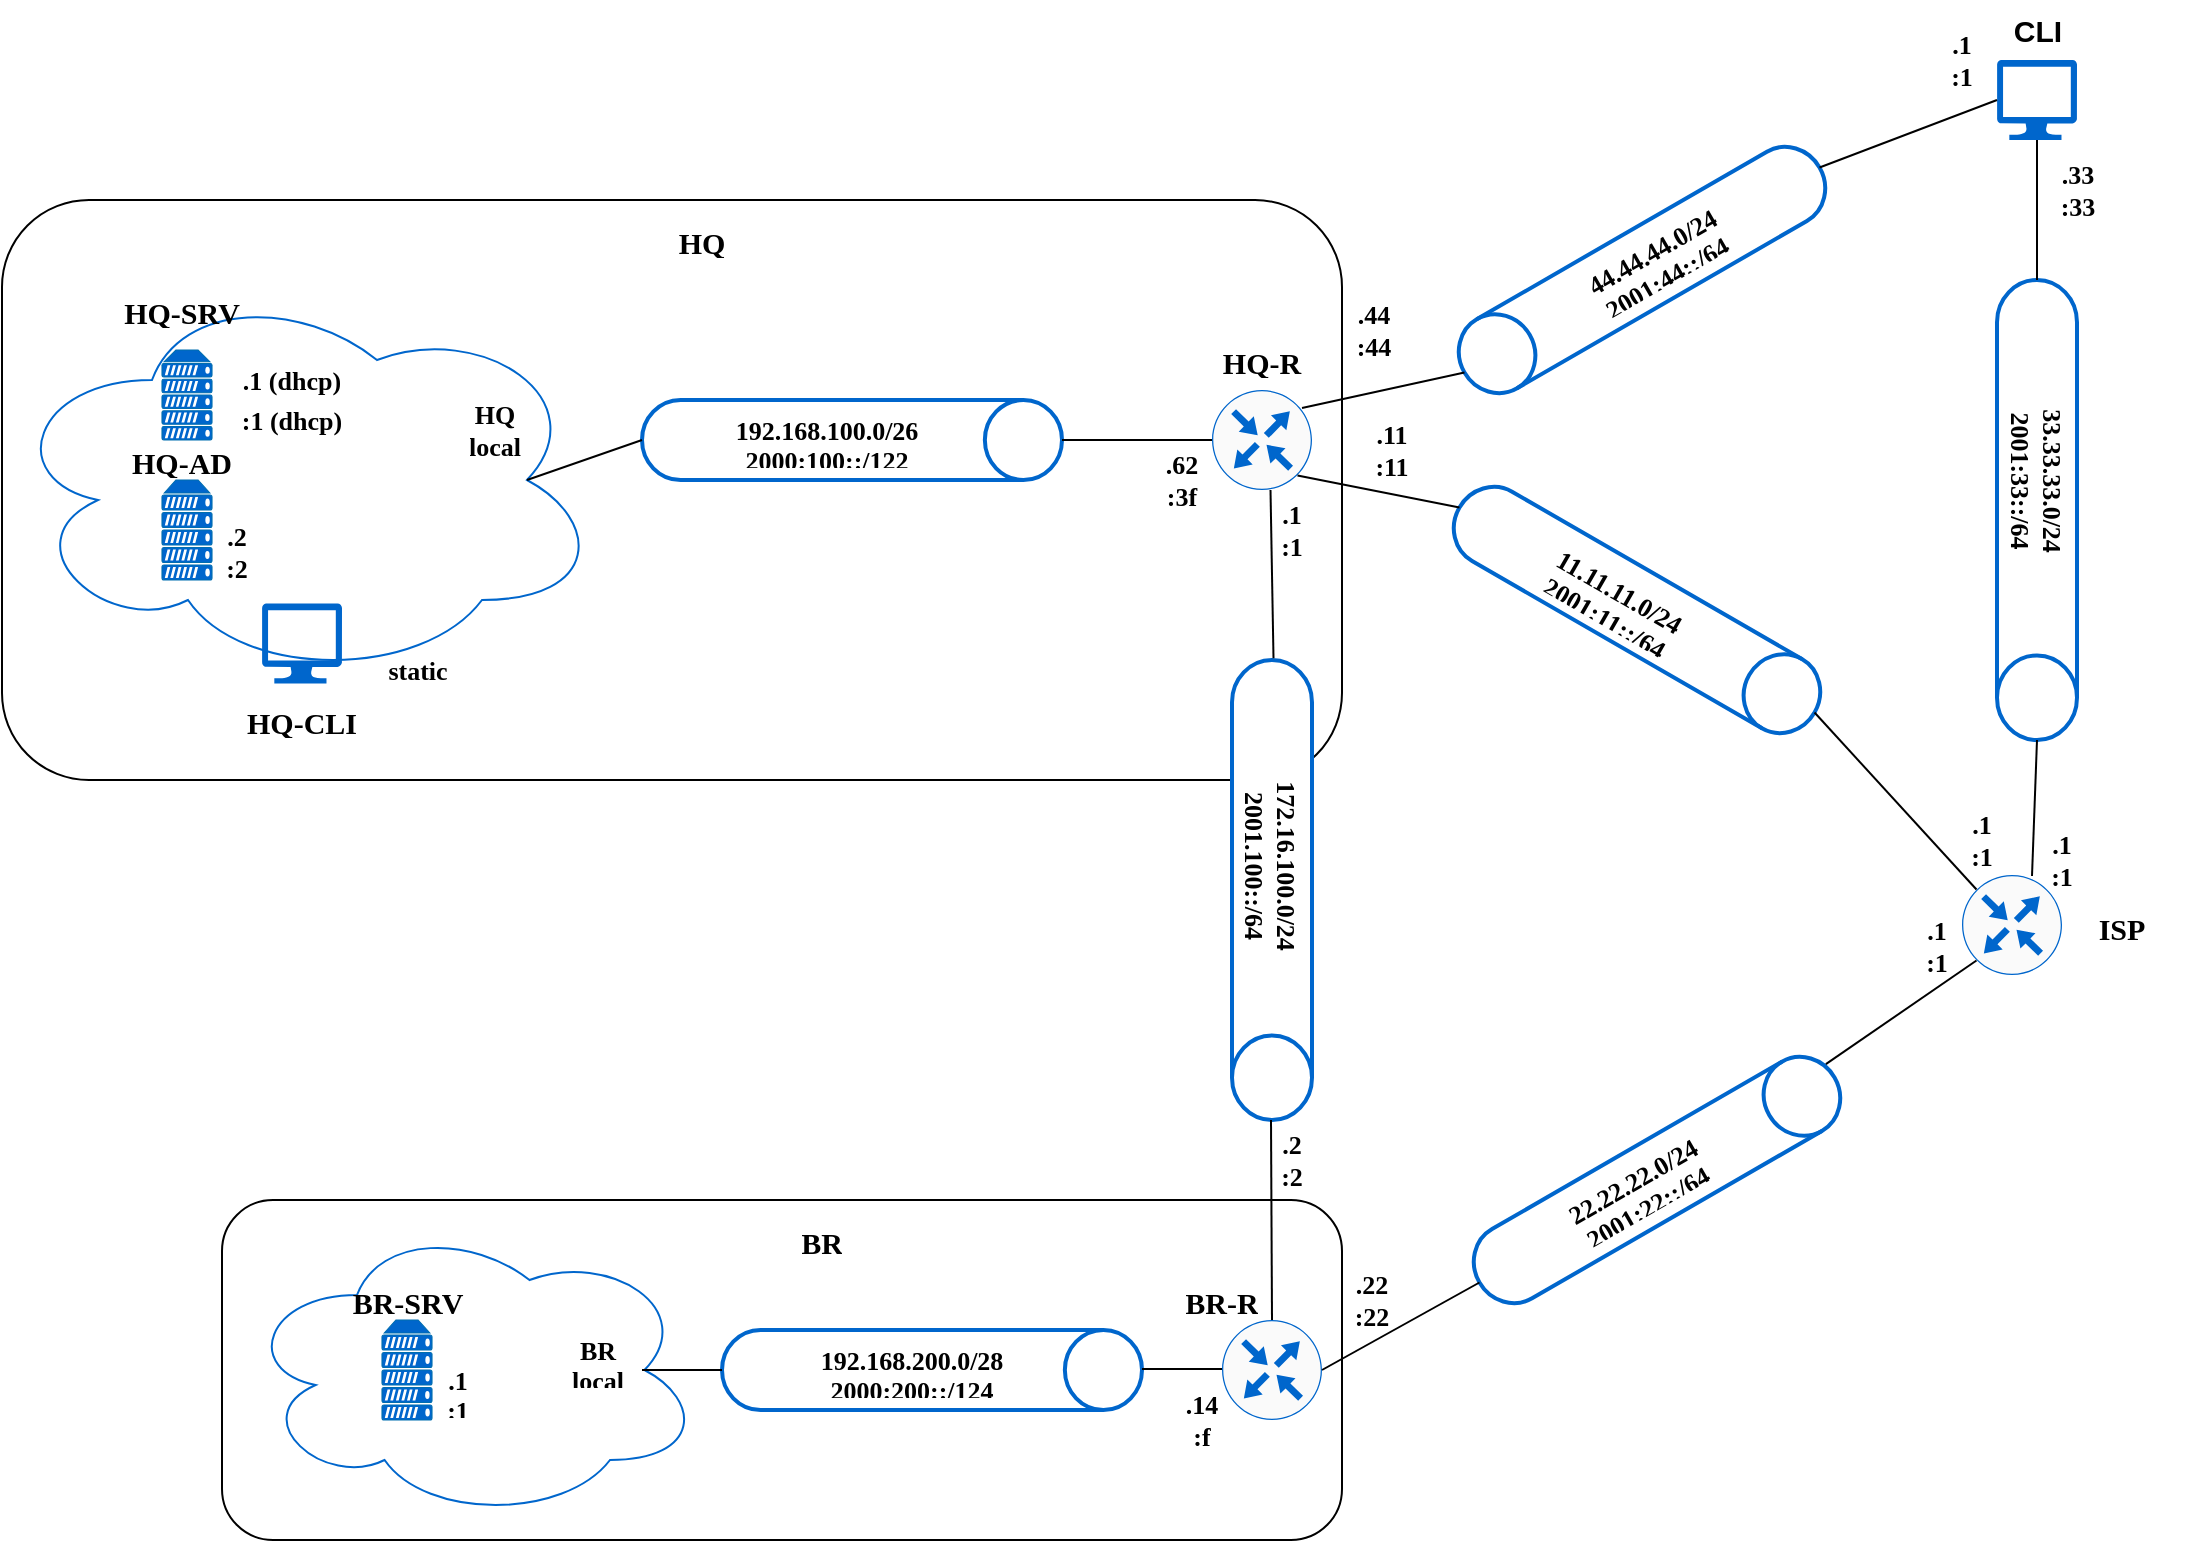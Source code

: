 <mxfile version="24.5.2" type="device">
  <diagram name="Страница — 1" id="_arMhbXneBiFdRPfEU7r">
    <mxGraphModel dx="1583" dy="881" grid="1" gridSize="10" guides="1" tooltips="1" connect="1" arrows="1" fold="1" page="1" pageScale="1" pageWidth="827" pageHeight="1169" math="0" shadow="0">
      <root>
        <mxCell id="0" />
        <mxCell id="1" parent="0" />
        <mxCell id="123gNNtidsdUKVOrfeka-16" value="" style="rounded=1;whiteSpace=wrap;html=1;fontFamily=Lucida Console;fontSize=13;fontStyle=1" parent="1" vertex="1">
          <mxGeometry x="10" y="100" width="670" height="290" as="geometry" />
        </mxCell>
        <mxCell id="123gNNtidsdUKVOrfeka-1" value="" style="strokeWidth=2;html=1;shape=mxgraph.flowchart.direct_data;whiteSpace=wrap;fontFamily=Lucida Console;fontSize=13;fontStyle=1;strokeColor=#0066CC;" parent="1" vertex="1">
          <mxGeometry x="330" y="200" width="210" height="40" as="geometry" />
        </mxCell>
        <mxCell id="123gNNtidsdUKVOrfeka-2" value="" style="ellipse;shape=cloud;whiteSpace=wrap;html=1;fontFamily=Lucida Console;fontSize=13;fontStyle=1;strokeColor=#0066CC;" parent="1" vertex="1">
          <mxGeometry x="10" y="140" width="300" height="200" as="geometry" />
        </mxCell>
        <mxCell id="123gNNtidsdUKVOrfeka-5" value="" style="verticalLabelPosition=bottom;html=1;verticalAlign=top;align=center;strokeColor=none;fillColor=#0066CC;shape=mxgraph.azure.computer;pointerEvents=1;fontFamily=Lucida Console;fontSize=13;fontStyle=1" parent="1" vertex="1">
          <mxGeometry x="140" y="301.75" width="40" height="40" as="geometry" />
        </mxCell>
        <mxCell id="123gNNtidsdUKVOrfeka-6" value="" style="endArrow=none;html=1;rounded=0;exitX=0.875;exitY=0.5;exitDx=0;exitDy=0;exitPerimeter=0;entryX=0;entryY=0.5;entryDx=0;entryDy=0;entryPerimeter=0;fontFamily=Lucida Console;fontSize=13;fontStyle=1" parent="1" source="123gNNtidsdUKVOrfeka-2" target="123gNNtidsdUKVOrfeka-1" edge="1">
          <mxGeometry width="50" height="50" relative="1" as="geometry">
            <mxPoint x="200" y="280" as="sourcePoint" />
            <mxPoint x="250" y="230" as="targetPoint" />
            <Array as="points" />
          </mxGeometry>
        </mxCell>
        <UserObject label="HQ-SRV" placeholders="1" name="Variable" id="123gNNtidsdUKVOrfeka-7">
          <mxCell style="text;html=1;strokeColor=none;fillColor=none;align=center;verticalAlign=middle;whiteSpace=wrap;overflow=hidden;fontFamily=Lucida Console;fontSize=15;fontStyle=1" parent="1" vertex="1">
            <mxGeometry x="60" y="145" width="80" height="20" as="geometry" />
          </mxCell>
        </UserObject>
        <UserObject label="HQ-AD" placeholders="1" name="Variable" id="123gNNtidsdUKVOrfeka-9">
          <mxCell style="text;html=1;strokeColor=none;fillColor=none;align=center;verticalAlign=middle;whiteSpace=wrap;overflow=hidden;fontFamily=Lucida Console;fontSize=15;fontStyle=1" parent="1" vertex="1">
            <mxGeometry x="60" y="220" width="80" height="20" as="geometry" />
          </mxCell>
        </UserObject>
        <UserObject label="HQ-CLI" placeholders="1" name="Variable" id="123gNNtidsdUKVOrfeka-10">
          <mxCell style="text;html=1;strokeColor=none;fillColor=none;align=center;verticalAlign=middle;whiteSpace=wrap;overflow=hidden;fontFamily=Lucida Console;fontSize=15;fontStyle=1" parent="1" vertex="1">
            <mxGeometry x="120" y="350" width="80" height="20" as="geometry" />
          </mxCell>
        </UserObject>
        <UserObject label=".1 (dhcp&lt;span style=&quot;background-color: initial; font-size: 13px;&quot;&gt;)&lt;/span&gt;" placeholders="1" name="Variable" id="123gNNtidsdUKVOrfeka-11">
          <mxCell style="text;html=1;strokeColor=none;fillColor=none;align=center;verticalAlign=middle;whiteSpace=wrap;overflow=hidden;fontFamily=Lucida Console;fontSize=13;fontStyle=1" parent="1" vertex="1">
            <mxGeometry x="110" y="180" width="90" height="20" as="geometry" />
          </mxCell>
        </UserObject>
        <UserObject label=":1 (dhcp&lt;span style=&quot;background-color: initial; font-size: 13px;&quot;&gt;)&lt;/span&gt;" placeholders="1" name="Variable" id="123gNNtidsdUKVOrfeka-12">
          <mxCell style="text;html=1;strokeColor=none;fillColor=none;align=center;verticalAlign=middle;whiteSpace=wrap;overflow=hidden;fontFamily=Lucida Console;fontSize=13;fontStyle=1" parent="1" vertex="1">
            <mxGeometry x="110" y="200" width="90" height="20" as="geometry" />
          </mxCell>
        </UserObject>
        <UserObject label="&lt;div style=&quot;font-size: 13px;&quot;&gt;.2&lt;/div&gt;:2" placeholders="1" name="Variable" id="123gNNtidsdUKVOrfeka-14">
          <mxCell style="text;html=1;strokeColor=none;fillColor=none;align=center;verticalAlign=middle;whiteSpace=wrap;overflow=hidden;fontFamily=Lucida Console;fontSize=13;fontStyle=1" parent="1" vertex="1">
            <mxGeometry x="100" y="250" width="55" height="51.75" as="geometry" />
          </mxCell>
        </UserObject>
        <UserObject label="HQ&lt;div style=&quot;font-size: 13px;&quot;&gt;local&lt;/div&gt;" placeholders="1" name="Variable" id="123gNNtidsdUKVOrfeka-15">
          <mxCell style="text;html=1;strokeColor=none;fillColor=none;align=center;verticalAlign=middle;whiteSpace=wrap;overflow=hidden;fontFamily=Lucida Console;fontSize=13;fontStyle=1" parent="1" vertex="1">
            <mxGeometry x="230" y="195" width="52.5" height="40" as="geometry" />
          </mxCell>
        </UserObject>
        <UserObject label="192.168.100.0/26&lt;div style=&quot;font-size: 13px;&quot;&gt;2000:100::/122&lt;/div&gt;" placeholders="1" name="Variable" id="123gNNtidsdUKVOrfeka-17">
          <mxCell style="text;html=1;strokeColor=none;fillColor=none;align=center;verticalAlign=middle;whiteSpace=wrap;overflow=hidden;fontFamily=Lucida Console;fontSize=13;fontStyle=1" parent="1" vertex="1">
            <mxGeometry x="345" y="205" width="155" height="30" as="geometry" />
          </mxCell>
        </UserObject>
        <mxCell id="123gNNtidsdUKVOrfeka-19" value="" style="sketch=0;points=[[0.5,0,0],[1,0.5,0],[0.5,1,0],[0,0.5,0],[0.145,0.145,0],[0.856,0.145,0],[0.855,0.856,0],[0.145,0.855,0]];verticalLabelPosition=bottom;html=1;verticalAlign=top;aspect=fixed;align=center;pointerEvents=1;shape=mxgraph.cisco19.rect;prIcon=router;fillColor=#FAFAFA;strokeColor=#0066CC;fontFamily=Lucida Console;fontSize=13;fontStyle=1" parent="1" vertex="1">
          <mxGeometry x="615" y="195" width="50" height="50" as="geometry" />
        </mxCell>
        <UserObject label="HQ-R" placeholders="1" name="Variable" id="123gNNtidsdUKVOrfeka-20">
          <mxCell style="text;html=1;strokeColor=none;fillColor=none;align=center;verticalAlign=middle;whiteSpace=wrap;overflow=hidden;fontFamily=Lucida Console;fontSize=15;fontStyle=1" parent="1" vertex="1">
            <mxGeometry x="600" y="170" width="80" height="20" as="geometry" />
          </mxCell>
        </UserObject>
        <UserObject label=".62&lt;div style=&quot;font-size: 13px;&quot;&gt;:3f&lt;/div&gt;" placeholders="1" name="Variable" id="123gNNtidsdUKVOrfeka-21">
          <mxCell style="text;html=1;strokeColor=none;fillColor=none;align=center;verticalAlign=middle;whiteSpace=wrap;overflow=hidden;fontFamily=Lucida Console;fontSize=13;fontStyle=1" parent="1" vertex="1">
            <mxGeometry x="560" y="220" width="80" height="40" as="geometry" />
          </mxCell>
        </UserObject>
        <mxCell id="123gNNtidsdUKVOrfeka-22" value="" style="endArrow=none;html=1;rounded=0;exitX=1;exitY=0.5;exitDx=0;exitDy=0;entryX=0;entryY=0.5;entryDx=0;entryDy=0;entryPerimeter=0;exitPerimeter=0;fontFamily=Lucida Console;fontSize=13;fontStyle=1" parent="1" source="123gNNtidsdUKVOrfeka-1" target="123gNNtidsdUKVOrfeka-19" edge="1">
          <mxGeometry width="50" height="50" relative="1" as="geometry">
            <mxPoint x="490" y="225" as="sourcePoint" />
            <mxPoint x="530" y="220" as="targetPoint" />
            <Array as="points" />
          </mxGeometry>
        </mxCell>
        <UserObject label=".1&lt;div style=&quot;font-size: 13px;&quot;&gt;:1&lt;/div&gt;" placeholders="1" name="Variable" id="123gNNtidsdUKVOrfeka-23">
          <mxCell style="text;html=1;strokeColor=none;fillColor=none;align=center;verticalAlign=middle;whiteSpace=wrap;overflow=hidden;fontFamily=Lucida Console;fontSize=13;fontStyle=1" parent="1" vertex="1">
            <mxGeometry x="620" y="245" width="70" height="40" as="geometry" />
          </mxCell>
        </UserObject>
        <mxCell id="123gNNtidsdUKVOrfeka-24" value="" style="rounded=1;whiteSpace=wrap;html=1;fontFamily=Lucida Console;fontSize=13;fontStyle=1" parent="1" vertex="1">
          <mxGeometry x="120" y="600" width="560" height="170" as="geometry" />
        </mxCell>
        <mxCell id="123gNNtidsdUKVOrfeka-25" value="" style="ellipse;shape=cloud;whiteSpace=wrap;html=1;fontFamily=Lucida Console;fontSize=13;fontStyle=1;strokeColor=#0066CC;" parent="1" vertex="1">
          <mxGeometry x="130" y="610" width="230" height="150" as="geometry" />
        </mxCell>
        <UserObject label="BR-SRV" placeholders="1" name="Variable" id="123gNNtidsdUKVOrfeka-28">
          <mxCell style="text;html=1;strokeColor=none;fillColor=none;align=center;verticalAlign=middle;whiteSpace=wrap;overflow=hidden;fontFamily=Lucida Console;fontSize=15;fontStyle=1" parent="1" vertex="1">
            <mxGeometry x="172.5" y="640" width="80" height="20" as="geometry" />
          </mxCell>
        </UserObject>
        <UserObject label="BR&lt;div style=&quot;font-size: 13px;&quot;&gt;local&lt;/div&gt;" placeholders="1" name="Variable" id="123gNNtidsdUKVOrfeka-29">
          <mxCell style="text;html=1;strokeColor=none;fillColor=none;align=center;verticalAlign=middle;whiteSpace=wrap;overflow=hidden;fontFamily=Lucida Console;fontSize=13;fontStyle=1" parent="1" vertex="1">
            <mxGeometry x="282.5" y="665" width="50" height="30" as="geometry" />
          </mxCell>
        </UserObject>
        <mxCell id="123gNNtidsdUKVOrfeka-30" value="" style="strokeWidth=2;html=1;shape=mxgraph.flowchart.direct_data;whiteSpace=wrap;fontFamily=Lucida Console;fontSize=13;fontStyle=1;strokeColor=#0066CC;" parent="1" vertex="1">
          <mxGeometry x="370" y="665" width="210" height="40" as="geometry" />
        </mxCell>
        <mxCell id="123gNNtidsdUKVOrfeka-32" value="" style="endArrow=none;html=1;rounded=0;fontFamily=Lucida Console;fontSize=13;fontStyle=1" parent="1" edge="1">
          <mxGeometry width="50" height="50" relative="1" as="geometry">
            <mxPoint x="330" y="685" as="sourcePoint" />
            <mxPoint x="370" y="685" as="targetPoint" />
            <Array as="points" />
          </mxGeometry>
        </mxCell>
        <mxCell id="123gNNtidsdUKVOrfeka-33" value="" style="endArrow=none;html=1;rounded=0;exitX=0.25;exitY=0;exitDx=0;exitDy=0;fontFamily=Lucida Console;fontSize=13;fontStyle=1" parent="1" edge="1">
          <mxGeometry width="50" height="50" relative="1" as="geometry">
            <mxPoint x="580" y="684.5" as="sourcePoint" />
            <mxPoint x="620" y="684.5" as="targetPoint" />
            <Array as="points" />
          </mxGeometry>
        </mxCell>
        <mxCell id="123gNNtidsdUKVOrfeka-34" value="" style="sketch=0;points=[[0.5,0,0],[1,0.5,0],[0.5,1,0],[0,0.5,0],[0.145,0.145,0],[0.856,0.145,0],[0.855,0.856,0],[0.145,0.855,0]];verticalLabelPosition=bottom;html=1;verticalAlign=top;aspect=fixed;align=center;pointerEvents=1;shape=mxgraph.cisco19.rect;prIcon=router;fillColor=#FAFAFA;strokeColor=#0066CC;fontFamily=Lucida Console;fontSize=13;fontStyle=1" parent="1" vertex="1">
          <mxGeometry x="620" y="660" width="50" height="50" as="geometry" />
        </mxCell>
        <UserObject label="BR&lt;span style=&quot;background-color: initial; font-size: 15px;&quot;&gt;-R&lt;/span&gt;" placeholders="1" name="Variable" id="123gNNtidsdUKVOrfeka-35">
          <mxCell style="text;html=1;strokeColor=none;fillColor=none;align=center;verticalAlign=middle;whiteSpace=wrap;overflow=hidden;fontFamily=Lucida Console;fontSize=15;fontStyle=1" parent="1" vertex="1">
            <mxGeometry x="590" y="640" width="60" height="20" as="geometry" />
          </mxCell>
        </UserObject>
        <UserObject label=".14&lt;div style=&quot;font-size: 13px;&quot;&gt;:f&lt;/div&gt;" placeholders="1" name="Variable" id="123gNNtidsdUKVOrfeka-36">
          <mxCell style="text;html=1;strokeColor=none;fillColor=none;align=center;verticalAlign=middle;whiteSpace=wrap;overflow=hidden;fontFamily=Lucida Console;fontSize=13;fontStyle=1" parent="1" vertex="1">
            <mxGeometry x="570" y="690" width="80" height="40" as="geometry" />
          </mxCell>
        </UserObject>
        <UserObject label="192.168.200.0/28&lt;div style=&quot;font-size: 13px;&quot;&gt;2000:200::/124&lt;/div&gt;" placeholders="1" name="Variable" id="123gNNtidsdUKVOrfeka-37">
          <mxCell style="text;html=1;strokeColor=none;fillColor=none;align=center;verticalAlign=middle;whiteSpace=wrap;overflow=hidden;fontFamily=Lucida Console;fontSize=13;fontStyle=1" parent="1" vertex="1">
            <mxGeometry x="390" y="670" width="150" height="30" as="geometry" />
          </mxCell>
        </UserObject>
        <mxCell id="123gNNtidsdUKVOrfeka-40" value="" style="strokeWidth=2;html=1;shape=mxgraph.flowchart.direct_data;whiteSpace=wrap;direction=south;fontFamily=Lucida Console;fontSize=13;fontStyle=1;strokeColor=#0066CC;" parent="1" vertex="1">
          <mxGeometry x="625" y="330" width="40" height="230" as="geometry" />
        </mxCell>
        <mxCell id="123gNNtidsdUKVOrfeka-41" value="" style="endArrow=none;html=1;rounded=0;exitX=0.25;exitY=0;exitDx=0;exitDy=0;entryX=0.5;entryY=0;entryDx=0;entryDy=0;entryPerimeter=0;fontFamily=Lucida Console;fontSize=13;fontStyle=1" parent="1" target="123gNNtidsdUKVOrfeka-34" edge="1">
          <mxGeometry width="50" height="50" relative="1" as="geometry">
            <mxPoint x="644.5" y="560" as="sourcePoint" />
            <mxPoint x="644.5" y="591" as="targetPoint" />
            <Array as="points" />
          </mxGeometry>
        </mxCell>
        <UserObject label="172.16.100.0/24&lt;div style=&quot;font-size: 13px;&quot;&gt;2001.100::/64&lt;/div&gt;" placeholders="1" name="Variable" id="123gNNtidsdUKVOrfeka-43">
          <mxCell style="text;html=1;strokeColor=none;fillColor=none;align=center;verticalAlign=middle;whiteSpace=wrap;overflow=hidden;rotation=90;fontFamily=Lucida Console;fontSize=13;fontStyle=1" parent="1" vertex="1">
            <mxGeometry x="553.75" y="412.5" width="182.5" height="40" as="geometry" />
          </mxCell>
        </UserObject>
        <UserObject label=".44&lt;div style=&quot;font-size: 13px;&quot;&gt;:44&lt;/div&gt;" placeholders="1" name="Variable" id="123gNNtidsdUKVOrfeka-44">
          <mxCell style="text;html=1;strokeColor=none;fillColor=none;align=center;verticalAlign=middle;whiteSpace=wrap;overflow=hidden;fontFamily=Lucida Console;fontSize=13;fontStyle=1" parent="1" vertex="1">
            <mxGeometry x="656.25" y="145" width="80" height="40" as="geometry" />
          </mxCell>
        </UserObject>
        <UserObject label=".11&lt;div style=&quot;font-size: 13px;&quot;&gt;:11&lt;/div&gt;" placeholders="1" name="Variable" id="123gNNtidsdUKVOrfeka-45">
          <mxCell style="text;html=1;strokeColor=none;fillColor=none;align=center;verticalAlign=middle;whiteSpace=wrap;overflow=hidden;fontFamily=Lucida Console;fontSize=13;fontStyle=1" parent="1" vertex="1">
            <mxGeometry x="665" y="205" width="80" height="40" as="geometry" />
          </mxCell>
        </UserObject>
        <mxCell id="123gNNtidsdUKVOrfeka-46" value="" style="strokeWidth=2;html=1;shape=mxgraph.flowchart.direct_data;whiteSpace=wrap;direction=east;rotation=-210;fontFamily=Lucida Console;fontSize=13;fontStyle=1;strokeColor=#0066CC;" parent="1" vertex="1">
          <mxGeometry x="727.5" y="115" width="205" height="40" as="geometry" />
        </mxCell>
        <mxCell id="123gNNtidsdUKVOrfeka-49" value="" style="endArrow=none;html=1;rounded=0;fontFamily=Lucida Console;fontSize=13;fontStyle=1;entryX=1;entryY=0.5;entryDx=0;entryDy=0;entryPerimeter=0;" parent="1" edge="1" target="123gNNtidsdUKVOrfeka-46">
          <mxGeometry width="50" height="50" relative="1" as="geometry">
            <mxPoint x="660" y="204" as="sourcePoint" />
            <mxPoint x="730" y="195" as="targetPoint" />
            <Array as="points" />
          </mxGeometry>
        </mxCell>
        <UserObject label="44.44.44.0/24&lt;div style=&quot;font-size: 13px;&quot;&gt;2001:44::/64&lt;/div&gt;" placeholders="1" name="Variable" id="123gNNtidsdUKVOrfeka-50">
          <mxCell style="text;html=1;strokeColor=none;fillColor=none;align=center;verticalAlign=middle;whiteSpace=wrap;overflow=hidden;rotation=-30;fontFamily=Lucida Console;fontSize=13;fontStyle=1" parent="1" vertex="1">
            <mxGeometry x="761.25" y="115" width="152.5" height="30" as="geometry" />
          </mxCell>
        </UserObject>
        <mxCell id="123gNNtidsdUKVOrfeka-52" value="" style="verticalLabelPosition=bottom;html=1;verticalAlign=top;align=center;strokeColor=none;fillColor=#0066CC;shape=mxgraph.azure.computer;pointerEvents=1;fontFamily=Lucida Console;fontSize=13;fontStyle=1" parent="1" vertex="1">
          <mxGeometry x="1007.5" y="30" width="40" height="40" as="geometry" />
        </mxCell>
        <mxCell id="123gNNtidsdUKVOrfeka-53" value="" style="endArrow=none;html=1;rounded=0;entryX=0;entryY=0.5;entryDx=0;entryDy=0;entryPerimeter=0;fontFamily=Lucida Console;fontSize=13;fontStyle=1;exitX=0;exitY=0.5;exitDx=0;exitDy=0;exitPerimeter=0;" parent="1" source="123gNNtidsdUKVOrfeka-46" target="123gNNtidsdUKVOrfeka-52" edge="1">
          <mxGeometry width="50" height="50" relative="1" as="geometry">
            <mxPoint x="930" y="130" as="sourcePoint" />
            <mxPoint x="970" y="185" as="targetPoint" />
            <Array as="points" />
          </mxGeometry>
        </mxCell>
        <UserObject label=".1&lt;div style=&quot;font-size: 13px;&quot;&gt;:1&lt;/div&gt;" placeholders="1" name="Variable" id="123gNNtidsdUKVOrfeka-54">
          <mxCell style="text;html=1;strokeColor=none;fillColor=none;align=center;verticalAlign=middle;whiteSpace=wrap;overflow=hidden;fontFamily=Lucida Console;fontSize=13;fontStyle=1" parent="1" vertex="1">
            <mxGeometry x="950" y="10" width="80" height="40" as="geometry" />
          </mxCell>
        </UserObject>
        <UserObject label="CLI" placeholders="1" name="Variable" id="123gNNtidsdUKVOrfeka-55">
          <mxCell style="text;html=1;strokeColor=none;fillColor=none;align=center;verticalAlign=middle;whiteSpace=wrap;overflow=hidden;fontStyle=1;fontSize=15;" parent="1" vertex="1">
            <mxGeometry x="987.5" width="80" height="30" as="geometry" />
          </mxCell>
        </UserObject>
        <UserObject label=".33&lt;div style=&quot;font-size: 13px;&quot;&gt;:33&lt;/div&gt;" placeholders="1" name="Variable" id="123gNNtidsdUKVOrfeka-56">
          <mxCell style="text;html=1;strokeColor=none;fillColor=none;align=center;verticalAlign=middle;whiteSpace=wrap;overflow=hidden;fontFamily=Lucida Console;fontSize=13;fontStyle=1" parent="1" vertex="1">
            <mxGeometry x="1007.5" y="75" width="80" height="40" as="geometry" />
          </mxCell>
        </UserObject>
        <mxCell id="123gNNtidsdUKVOrfeka-57" value="" style="strokeWidth=2;html=1;shape=mxgraph.flowchart.direct_data;whiteSpace=wrap;direction=south;fontFamily=Lucida Console;fontSize=13;fontStyle=1;strokeColor=#0066CC;" parent="1" vertex="1">
          <mxGeometry x="1007.5" y="140" width="40" height="230" as="geometry" />
        </mxCell>
        <mxCell id="123gNNtidsdUKVOrfeka-59" value="" style="sketch=0;points=[[0.5,0,0],[1,0.5,0],[0.5,1,0],[0,0.5,0],[0.145,0.145,0],[0.856,0.145,0],[0.855,0.856,0],[0.145,0.855,0]];verticalLabelPosition=bottom;html=1;verticalAlign=top;aspect=fixed;align=center;pointerEvents=1;shape=mxgraph.cisco19.rect;prIcon=router;fillColor=#FAFAFA;strokeColor=#0066CC;fontFamily=Lucida Console;fontSize=13;fontStyle=1" parent="1" vertex="1">
          <mxGeometry x="990" y="437.5" width="50" height="50" as="geometry" />
        </mxCell>
        <UserObject label="&lt;font style=&quot;font-size: 15px;&quot;&gt;ISP&lt;/font&gt;" placeholders="1" name="Variable" id="123gNNtidsdUKVOrfeka-60">
          <mxCell style="text;html=1;strokeColor=none;fillColor=none;align=center;verticalAlign=middle;whiteSpace=wrap;overflow=hidden;fontFamily=Lucida Console;fontSize=13;fontStyle=1" parent="1" vertex="1">
            <mxGeometry x="1030" y="452.5" width="80" height="20" as="geometry" />
          </mxCell>
        </UserObject>
        <UserObject label="33.33.33.0/24&lt;div style=&quot;font-size: 13px;&quot;&gt;2001:33::/64&lt;/div&gt;" placeholders="1" name="Variable" id="123gNNtidsdUKVOrfeka-61">
          <mxCell style="text;html=1;strokeColor=none;fillColor=none;align=center;verticalAlign=middle;whiteSpace=wrap;overflow=hidden;rotation=90;fontFamily=Lucida Console;fontSize=13;fontStyle=1" parent="1" vertex="1">
            <mxGeometry x="932.5" y="215" width="190" height="50" as="geometry" />
          </mxCell>
        </UserObject>
        <mxCell id="123gNNtidsdUKVOrfeka-62" value="" style="endArrow=none;html=1;rounded=0;entryX=0.7;entryY=0.01;entryDx=0;entryDy=0;entryPerimeter=0;exitX=1;exitY=0.5;exitDx=0;exitDy=0;exitPerimeter=0;fontFamily=Lucida Console;fontSize=13;fontStyle=1" parent="1" source="123gNNtidsdUKVOrfeka-57" target="123gNNtidsdUKVOrfeka-59" edge="1">
          <mxGeometry width="50" height="50" relative="1" as="geometry">
            <mxPoint x="1025" y="380" as="sourcePoint" />
            <mxPoint x="1010" y="428" as="targetPoint" />
            <Array as="points" />
          </mxGeometry>
        </mxCell>
        <UserObject label=".1&lt;div style=&quot;font-size: 13px;&quot;&gt;:1&lt;/div&gt;" placeholders="1" name="Variable" id="123gNNtidsdUKVOrfeka-63">
          <mxCell style="text;html=1;strokeColor=none;fillColor=none;align=center;verticalAlign=middle;whiteSpace=wrap;overflow=hidden;fontFamily=Lucida Console;fontSize=13;fontStyle=1" parent="1" vertex="1">
            <mxGeometry x="1000" y="410" width="80" height="40" as="geometry" />
          </mxCell>
        </UserObject>
        <UserObject label=".1&lt;div style=&quot;font-size: 13px;&quot;&gt;:1&lt;/div&gt;" placeholders="1" name="Variable" id="123gNNtidsdUKVOrfeka-64">
          <mxCell style="text;html=1;strokeColor=none;fillColor=none;align=center;verticalAlign=middle;whiteSpace=wrap;overflow=hidden;fontFamily=Lucida Console;fontSize=13;fontStyle=1" parent="1" vertex="1">
            <mxGeometry x="960" y="400" width="80" height="40" as="geometry" />
          </mxCell>
        </UserObject>
        <UserObject label=".1&lt;div style=&quot;font-size: 13px;&quot;&gt;:1&lt;/div&gt;" placeholders="1" name="Variable" id="123gNNtidsdUKVOrfeka-65">
          <mxCell style="text;html=1;strokeColor=none;fillColor=none;align=center;verticalAlign=middle;whiteSpace=wrap;overflow=hidden;fontFamily=Lucida Console;fontSize=13;fontStyle=1" parent="1" vertex="1">
            <mxGeometry x="960" y="452.5" width="35" height="40" as="geometry" />
          </mxCell>
        </UserObject>
        <mxCell id="123gNNtidsdUKVOrfeka-66" style="edgeStyle=orthogonalEdgeStyle;rounded=0;orthogonalLoop=1;jettySize=auto;html=1;exitX=0.5;exitY=1;exitDx=0;exitDy=0;fontFamily=Lucida Console;fontSize=13;fontStyle=1" parent="1" source="123gNNtidsdUKVOrfeka-60" target="123gNNtidsdUKVOrfeka-60" edge="1">
          <mxGeometry relative="1" as="geometry" />
        </mxCell>
        <UserObject label=".2&lt;div style=&quot;font-size: 13px;&quot;&gt;:2&lt;/div&gt;" placeholders="1" name="Variable" id="123gNNtidsdUKVOrfeka-67">
          <mxCell style="text;html=1;strokeColor=none;fillColor=none;align=center;verticalAlign=middle;whiteSpace=wrap;overflow=hidden;fontFamily=Lucida Console;fontSize=13;fontStyle=1" parent="1" vertex="1">
            <mxGeometry x="615" y="560" width="80" height="40" as="geometry" />
          </mxCell>
        </UserObject>
        <UserObject label=".22&lt;div style=&quot;font-size: 13px;&quot;&gt;:22&lt;/div&gt;" placeholders="1" name="Variable" id="123gNNtidsdUKVOrfeka-68">
          <mxCell style="text;html=1;strokeColor=none;fillColor=none;align=center;verticalAlign=middle;whiteSpace=wrap;overflow=hidden;fontFamily=Lucida Console;fontSize=13;fontStyle=1" parent="1" vertex="1">
            <mxGeometry x="655" y="630" width="80" height="40" as="geometry" />
          </mxCell>
        </UserObject>
        <mxCell id="123gNNtidsdUKVOrfeka-69" value="" style="strokeWidth=2;html=1;shape=mxgraph.flowchart.direct_data;whiteSpace=wrap;direction=east;rotation=-30;fontFamily=Lucida Console;fontSize=13;fontStyle=1;strokeColor=#0066CC;" parent="1" vertex="1">
          <mxGeometry x="735" y="570" width="205" height="40" as="geometry" />
        </mxCell>
        <mxCell id="123gNNtidsdUKVOrfeka-70" value="" style="strokeWidth=2;html=1;shape=mxgraph.flowchart.direct_data;whiteSpace=wrap;direction=east;rotation=30;fontFamily=Lucida Console;fontSize=13;fontStyle=1;strokeColor=#0066CC;" parent="1" vertex="1">
          <mxGeometry x="725" y="285" width="205" height="40" as="geometry" />
        </mxCell>
        <UserObject label="11.11.11.0/24&lt;div style=&quot;font-size: 13px;&quot;&gt;2001:11::/64&lt;/div&gt;" placeholders="1" name="Variable" id="123gNNtidsdUKVOrfeka-71">
          <mxCell style="text;html=1;strokeColor=none;fillColor=none;align=center;verticalAlign=middle;whiteSpace=wrap;overflow=hidden;rotation=30;fontFamily=Lucida Console;fontSize=13;fontStyle=1" parent="1" vertex="1">
            <mxGeometry x="735" y="285" width="162.5" height="30" as="geometry" />
          </mxCell>
        </UserObject>
        <UserObject label="22.22.22.0/24&lt;div style=&quot;font-size: 13px;&quot;&gt;2001:22::/64&lt;/div&gt;" placeholders="1" name="Variable" id="123gNNtidsdUKVOrfeka-72">
          <mxCell style="text;html=1;strokeColor=none;fillColor=none;align=center;verticalAlign=middle;whiteSpace=wrap;overflow=hidden;rotation=-30;fontFamily=Lucida Console;fontSize=13;fontStyle=1" parent="1" vertex="1">
            <mxGeometry x="752.5" y="580" width="150" height="30" as="geometry" />
          </mxCell>
        </UserObject>
        <mxCell id="123gNNtidsdUKVOrfeka-74" value="" style="endArrow=none;html=1;rounded=0;entryX=0;entryY=0.5;entryDx=0;entryDy=0;entryPerimeter=0;fontFamily=Lucida Console;fontSize=13;fontStyle=1;exitX=0.855;exitY=0.856;exitDx=0;exitDy=0;exitPerimeter=0;" parent="1" target="123gNNtidsdUKVOrfeka-70" edge="1" source="123gNNtidsdUKVOrfeka-19">
          <mxGeometry width="50" height="50" relative="1" as="geometry">
            <mxPoint x="660" y="230" as="sourcePoint" />
            <mxPoint x="720" y="270" as="targetPoint" />
            <Array as="points" />
          </mxGeometry>
        </mxCell>
        <mxCell id="123gNNtidsdUKVOrfeka-75" value="" style="endArrow=none;html=1;rounded=0;entryX=0.145;entryY=0.855;entryDx=0;entryDy=0;entryPerimeter=0;fontFamily=Lucida Console;fontSize=13;fontStyle=1;exitX=0.998;exitY=0.301;exitDx=0;exitDy=0;exitPerimeter=0;" parent="1" source="123gNNtidsdUKVOrfeka-69" target="123gNNtidsdUKVOrfeka-59" edge="1">
          <mxGeometry width="50" height="50" relative="1" as="geometry">
            <mxPoint x="930" y="540" as="sourcePoint" />
            <mxPoint x="1010" y="485" as="targetPoint" />
            <Array as="points" />
          </mxGeometry>
        </mxCell>
        <mxCell id="123gNNtidsdUKVOrfeka-76" value="" style="endArrow=none;html=1;rounded=0;entryX=0.145;entryY=0.145;entryDx=0;entryDy=0;entryPerimeter=0;exitX=1;exitY=0.5;exitDx=0;exitDy=0;exitPerimeter=0;fontFamily=Lucida Console;fontSize=13;fontStyle=1" parent="1" source="123gNNtidsdUKVOrfeka-70" target="123gNNtidsdUKVOrfeka-59" edge="1">
          <mxGeometry width="50" height="50" relative="1" as="geometry">
            <mxPoint x="900" y="350" as="sourcePoint" />
            <mxPoint x="990" y="241" as="targetPoint" />
            <Array as="points" />
          </mxGeometry>
        </mxCell>
        <UserObject label="&lt;font style=&quot;font-size: 15px;&quot;&gt;HQ&lt;/font&gt;" placeholders="1" name="Variable" id="123gNNtidsdUKVOrfeka-79">
          <mxCell style="text;html=1;strokeColor=none;fillColor=none;align=center;verticalAlign=middle;whiteSpace=wrap;overflow=hidden;fontFamily=Lucida Console;fontSize=13;fontStyle=1" parent="1" vertex="1">
            <mxGeometry x="320" y="110" width="80" height="20" as="geometry" />
          </mxCell>
        </UserObject>
        <UserObject label="&lt;font style=&quot;font-size: 15px;&quot;&gt;BR&lt;/font&gt;" placeholders="1" name="Variable" id="123gNNtidsdUKVOrfeka-80">
          <mxCell style="text;html=1;strokeColor=none;fillColor=none;align=center;verticalAlign=middle;whiteSpace=wrap;overflow=hidden;fontFamily=Lucida Console;fontSize=13;fontStyle=1" parent="1" vertex="1">
            <mxGeometry x="380" y="610" width="80" height="20" as="geometry" />
          </mxCell>
        </UserObject>
        <mxCell id="123gNNtidsdUKVOrfeka-81" value="" style="fontColor=#ffffff;verticalAlign=top;verticalLabelPosition=bottom;labelPosition=center;align=center;html=1;outlineConnect=0;fillColor=#0066CC;strokeColor=#006EAF;gradientDirection=north;strokeWidth=2;shape=mxgraph.networks.server;fontFamily=Lucida Console;fontSize=13;fontStyle=1" parent="1" vertex="1">
          <mxGeometry x="90" y="175" width="25" height="45" as="geometry" />
        </mxCell>
        <mxCell id="123gNNtidsdUKVOrfeka-82" value="" style="fontColor=#ffffff;verticalAlign=top;verticalLabelPosition=bottom;labelPosition=center;align=center;html=1;outlineConnect=0;fillColor=#0066CC;strokeColor=#006EAF;gradientDirection=north;strokeWidth=2;shape=mxgraph.networks.server;fontFamily=Lucida Console;fontSize=13;fontStyle=1" parent="1" vertex="1">
          <mxGeometry x="90" y="240" width="25" height="50" as="geometry" />
        </mxCell>
        <UserObject label=".1&lt;div style=&quot;font-size: 13px;&quot;&gt;&lt;/div&gt;&lt;div style=&quot;font-size: 13px;&quot;&gt;:1&lt;/div&gt;" placeholders="1" name="Variable" id="123gNNtidsdUKVOrfeka-84">
          <mxCell style="text;html=1;strokeColor=none;fillColor=none;align=center;verticalAlign=middle;whiteSpace=wrap;overflow=hidden;fontFamily=Lucida Console;fontSize=13;fontStyle=1" parent="1" vertex="1">
            <mxGeometry x="217.5" y="680" width="40" height="30" as="geometry" />
          </mxCell>
        </UserObject>
        <UserObject label="static&lt;div style=&quot;font-size: 13px;&quot;&gt;&lt;/div&gt;" placeholders="1" name="Variable" id="123gNNtidsdUKVOrfeka-85">
          <mxCell style="text;html=1;strokeColor=none;fillColor=none;align=center;verticalAlign=middle;whiteSpace=wrap;overflow=hidden;fontFamily=Lucida Console;fontSize=13;fontStyle=1" parent="1" vertex="1">
            <mxGeometry x="177.5" y="320" width="80" height="30" as="geometry" />
          </mxCell>
        </UserObject>
        <mxCell id="123gNNtidsdUKVOrfeka-88" value="" style="endArrow=none;html=1;rounded=0;exitX=-0.004;exitY=0.65;exitDx=0;exitDy=0;exitPerimeter=0;fontFamily=Lucida Console;fontSize=13;fontStyle=1;entryX=0.25;entryY=0;entryDx=0;entryDy=0;" parent="1" edge="1">
          <mxGeometry width="50" height="50" relative="1" as="geometry">
            <mxPoint x="645.75" y="329.08" as="sourcePoint" />
            <mxPoint x="644.25" y="245" as="targetPoint" />
            <Array as="points" />
          </mxGeometry>
        </mxCell>
        <mxCell id="123gNNtidsdUKVOrfeka-89" value="" style="endArrow=none;html=1;rounded=0;entryX=0.5;entryY=1;entryDx=0;entryDy=0;entryPerimeter=0;exitX=0;exitY=0.5;exitDx=0;exitDy=0;exitPerimeter=0;fontFamily=Lucida Console;fontSize=13;fontStyle=1" parent="1" source="123gNNtidsdUKVOrfeka-57" target="123gNNtidsdUKVOrfeka-52" edge="1">
          <mxGeometry width="50" height="50" relative="1" as="geometry">
            <mxPoint x="1015" y="130" as="sourcePoint" />
            <mxPoint x="1015" y="160" as="targetPoint" />
            <Array as="points" />
          </mxGeometry>
        </mxCell>
        <mxCell id="123gNNtidsdUKVOrfeka-91" value="" style="endArrow=none;html=1;rounded=0;exitX=1;exitY=0.5;exitDx=0;exitDy=0;entryX=0;entryY=0.5;entryDx=0;entryDy=0;exitPerimeter=0;entryPerimeter=0;fontFamily=Lucida Console;fontSize=13;fontStyle=1" parent="1" source="123gNNtidsdUKVOrfeka-34" target="123gNNtidsdUKVOrfeka-69" edge="1">
          <mxGeometry width="50" height="50" relative="1" as="geometry">
            <mxPoint x="675" y="684.5" as="sourcePoint" />
            <mxPoint x="715" y="684.5" as="targetPoint" />
            <Array as="points" />
          </mxGeometry>
        </mxCell>
        <mxCell id="123gNNtidsdUKVOrfeka-92" value="" style="fontColor=#ffffff;verticalAlign=top;verticalLabelPosition=bottom;labelPosition=center;align=center;html=1;outlineConnect=0;fillColor=#0066CC;strokeColor=#006EAF;gradientDirection=north;strokeWidth=2;shape=mxgraph.networks.server;fontFamily=Lucida Console;fontSize=13;fontStyle=1" parent="1" vertex="1">
          <mxGeometry x="200" y="660" width="25" height="50" as="geometry" />
        </mxCell>
      </root>
    </mxGraphModel>
  </diagram>
</mxfile>
